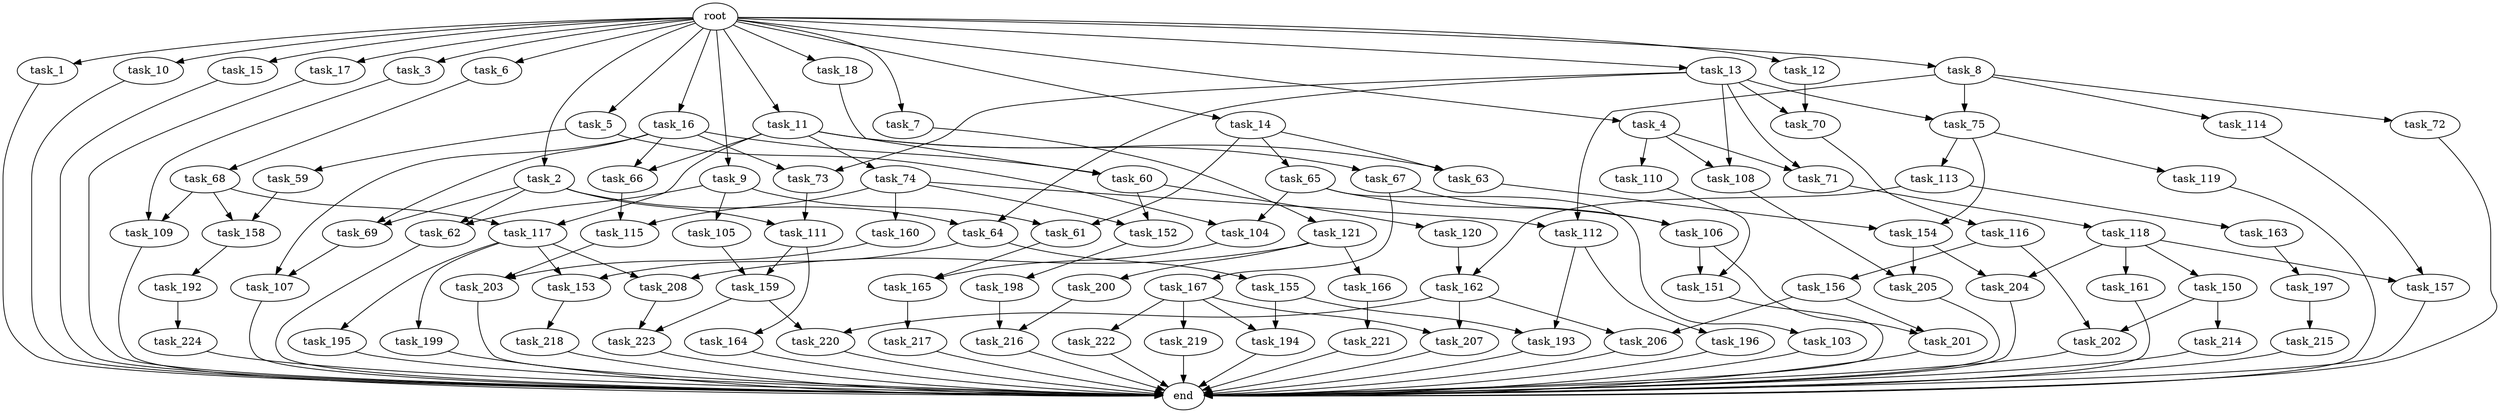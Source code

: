 digraph G {
  root [size="0.000000"];
  task_1 [size="1024.000000"];
  task_2 [size="1024.000000"];
  task_3 [size="1024.000000"];
  task_4 [size="1024.000000"];
  task_5 [size="1024.000000"];
  task_6 [size="1024.000000"];
  task_7 [size="1024.000000"];
  task_8 [size="1024.000000"];
  task_9 [size="1024.000000"];
  task_10 [size="1024.000000"];
  task_11 [size="1024.000000"];
  task_12 [size="1024.000000"];
  task_13 [size="1024.000000"];
  task_14 [size="1024.000000"];
  task_15 [size="1024.000000"];
  task_16 [size="1024.000000"];
  task_17 [size="1024.000000"];
  task_18 [size="1024.000000"];
  task_59 [size="34359738368.000000"];
  task_60 [size="996432412672.000000"];
  task_61 [size="730144440320.000000"];
  task_62 [size="1279900254208.000000"];
  task_63 [size="730144440320.000000"];
  task_64 [size="1554778161152.000000"];
  task_65 [size="309237645312.000000"];
  task_66 [size="1279900254208.000000"];
  task_67 [size="420906795008.000000"];
  task_68 [size="858993459200.000000"];
  task_69 [size="1717986918400.000000"];
  task_70 [size="1554778161152.000000"];
  task_71 [size="833223655424.000000"];
  task_72 [size="214748364800.000000"];
  task_73 [size="1554778161152.000000"];
  task_74 [size="420906795008.000000"];
  task_75 [size="910533066752.000000"];
  task_103 [size="858993459200.000000"];
  task_104 [size="893353197568.000000"];
  task_105 [size="420906795008.000000"];
  task_106 [size="1073741824000.000000"];
  task_107 [size="1717986918400.000000"];
  task_108 [size="833223655424.000000"];
  task_109 [size="841813590016.000000"];
  task_110 [size="137438953472.000000"];
  task_111 [size="1279900254208.000000"];
  task_112 [size="635655159808.000000"];
  task_113 [size="695784701952.000000"];
  task_114 [size="214748364800.000000"];
  task_115 [size="635655159808.000000"];
  task_116 [size="420906795008.000000"];
  task_117 [size="841813590016.000000"];
  task_118 [size="77309411328.000000"];
  task_119 [size="695784701952.000000"];
  task_120 [size="695784701952.000000"];
  task_121 [size="858993459200.000000"];
  task_150 [size="214748364800.000000"];
  task_151 [size="970662608896.000000"];
  task_152 [size="1116691496960.000000"];
  task_153 [size="635655159808.000000"];
  task_154 [size="910533066752.000000"];
  task_155 [size="420906795008.000000"];
  task_156 [size="309237645312.000000"];
  task_157 [size="352187318272.000000"];
  task_158 [size="1279900254208.000000"];
  task_159 [size="584115552256.000000"];
  task_160 [size="420906795008.000000"];
  task_161 [size="214748364800.000000"];
  task_162 [size="584115552256.000000"];
  task_163 [size="549755813888.000000"];
  task_164 [size="549755813888.000000"];
  task_165 [size="996432412672.000000"];
  task_166 [size="309237645312.000000"];
  task_167 [size="214748364800.000000"];
  task_192 [size="858993459200.000000"];
  task_193 [size="1279900254208.000000"];
  task_194 [size="498216206336.000000"];
  task_195 [size="214748364800.000000"];
  task_196 [size="858993459200.000000"];
  task_197 [size="77309411328.000000"];
  task_198 [size="309237645312.000000"];
  task_199 [size="214748364800.000000"];
  task_200 [size="309237645312.000000"];
  task_201 [size="841813590016.000000"];
  task_202 [size="386547056640.000000"];
  task_203 [size="214748364800.000000"];
  task_204 [size="429496729600.000000"];
  task_205 [size="635655159808.000000"];
  task_206 [size="1116691496960.000000"];
  task_207 [size="773094113280.000000"];
  task_208 [size="523986010112.000000"];
  task_214 [size="77309411328.000000"];
  task_215 [size="309237645312.000000"];
  task_216 [size="1116691496960.000000"];
  task_217 [size="695784701952.000000"];
  task_218 [size="34359738368.000000"];
  task_219 [size="77309411328.000000"];
  task_220 [size="1245540515840.000000"];
  task_221 [size="420906795008.000000"];
  task_222 [size="77309411328.000000"];
  task_223 [size="764504178688.000000"];
  task_224 [size="34359738368.000000"];
  end [size="0.000000"];

  root -> task_1 [size="1.000000"];
  root -> task_2 [size="1.000000"];
  root -> task_3 [size="1.000000"];
  root -> task_4 [size="1.000000"];
  root -> task_5 [size="1.000000"];
  root -> task_6 [size="1.000000"];
  root -> task_7 [size="1.000000"];
  root -> task_8 [size="1.000000"];
  root -> task_9 [size="1.000000"];
  root -> task_10 [size="1.000000"];
  root -> task_11 [size="1.000000"];
  root -> task_12 [size="1.000000"];
  root -> task_13 [size="1.000000"];
  root -> task_14 [size="1.000000"];
  root -> task_15 [size="1.000000"];
  root -> task_16 [size="1.000000"];
  root -> task_17 [size="1.000000"];
  root -> task_18 [size="1.000000"];
  task_1 -> end [size="1.000000"];
  task_2 -> task_62 [size="838860800.000000"];
  task_2 -> task_64 [size="838860800.000000"];
  task_2 -> task_69 [size="838860800.000000"];
  task_2 -> task_111 [size="838860800.000000"];
  task_3 -> task_109 [size="411041792.000000"];
  task_4 -> task_71 [size="134217728.000000"];
  task_4 -> task_108 [size="134217728.000000"];
  task_4 -> task_110 [size="134217728.000000"];
  task_5 -> task_59 [size="33554432.000000"];
  task_5 -> task_104 [size="33554432.000000"];
  task_6 -> task_68 [size="838860800.000000"];
  task_7 -> task_121 [size="838860800.000000"];
  task_8 -> task_72 [size="209715200.000000"];
  task_8 -> task_75 [size="209715200.000000"];
  task_8 -> task_112 [size="209715200.000000"];
  task_8 -> task_114 [size="209715200.000000"];
  task_9 -> task_61 [size="411041792.000000"];
  task_9 -> task_62 [size="411041792.000000"];
  task_9 -> task_105 [size="411041792.000000"];
  task_10 -> end [size="1.000000"];
  task_11 -> task_63 [size="411041792.000000"];
  task_11 -> task_66 [size="411041792.000000"];
  task_11 -> task_67 [size="411041792.000000"];
  task_11 -> task_74 [size="411041792.000000"];
  task_11 -> task_117 [size="411041792.000000"];
  task_12 -> task_70 [size="838860800.000000"];
  task_13 -> task_64 [size="679477248.000000"];
  task_13 -> task_70 [size="679477248.000000"];
  task_13 -> task_71 [size="679477248.000000"];
  task_13 -> task_73 [size="679477248.000000"];
  task_13 -> task_75 [size="679477248.000000"];
  task_13 -> task_108 [size="679477248.000000"];
  task_14 -> task_61 [size="301989888.000000"];
  task_14 -> task_63 [size="301989888.000000"];
  task_14 -> task_65 [size="301989888.000000"];
  task_15 -> end [size="1.000000"];
  task_16 -> task_60 [size="838860800.000000"];
  task_16 -> task_66 [size="838860800.000000"];
  task_16 -> task_69 [size="838860800.000000"];
  task_16 -> task_73 [size="838860800.000000"];
  task_16 -> task_107 [size="838860800.000000"];
  task_17 -> end [size="1.000000"];
  task_18 -> task_60 [size="134217728.000000"];
  task_59 -> task_158 [size="838860800.000000"];
  task_60 -> task_120 [size="679477248.000000"];
  task_60 -> task_152 [size="679477248.000000"];
  task_61 -> task_165 [size="134217728.000000"];
  task_62 -> end [size="1.000000"];
  task_63 -> task_154 [size="209715200.000000"];
  task_64 -> task_153 [size="411041792.000000"];
  task_64 -> task_155 [size="411041792.000000"];
  task_65 -> task_103 [size="838860800.000000"];
  task_65 -> task_104 [size="838860800.000000"];
  task_65 -> task_106 [size="838860800.000000"];
  task_66 -> task_115 [size="209715200.000000"];
  task_67 -> task_106 [size="209715200.000000"];
  task_67 -> task_167 [size="209715200.000000"];
  task_68 -> task_109 [size="411041792.000000"];
  task_68 -> task_117 [size="411041792.000000"];
  task_68 -> task_158 [size="411041792.000000"];
  task_69 -> task_107 [size="838860800.000000"];
  task_70 -> task_116 [size="411041792.000000"];
  task_71 -> task_118 [size="75497472.000000"];
  task_72 -> end [size="1.000000"];
  task_73 -> task_111 [size="411041792.000000"];
  task_74 -> task_112 [size="411041792.000000"];
  task_74 -> task_115 [size="411041792.000000"];
  task_74 -> task_152 [size="411041792.000000"];
  task_74 -> task_160 [size="411041792.000000"];
  task_75 -> task_113 [size="679477248.000000"];
  task_75 -> task_119 [size="679477248.000000"];
  task_75 -> task_154 [size="679477248.000000"];
  task_103 -> end [size="1.000000"];
  task_104 -> task_165 [size="838860800.000000"];
  task_105 -> task_159 [size="33554432.000000"];
  task_106 -> task_151 [size="411041792.000000"];
  task_106 -> task_201 [size="411041792.000000"];
  task_107 -> end [size="1.000000"];
  task_108 -> task_205 [size="411041792.000000"];
  task_109 -> end [size="1.000000"];
  task_110 -> task_151 [size="536870912.000000"];
  task_111 -> task_159 [size="536870912.000000"];
  task_111 -> task_164 [size="536870912.000000"];
  task_112 -> task_193 [size="838860800.000000"];
  task_112 -> task_196 [size="838860800.000000"];
  task_113 -> task_162 [size="536870912.000000"];
  task_113 -> task_163 [size="536870912.000000"];
  task_114 -> task_157 [size="134217728.000000"];
  task_115 -> task_203 [size="75497472.000000"];
  task_116 -> task_156 [size="301989888.000000"];
  task_116 -> task_202 [size="301989888.000000"];
  task_117 -> task_153 [size="209715200.000000"];
  task_117 -> task_195 [size="209715200.000000"];
  task_117 -> task_199 [size="209715200.000000"];
  task_117 -> task_208 [size="209715200.000000"];
  task_118 -> task_150 [size="209715200.000000"];
  task_118 -> task_157 [size="209715200.000000"];
  task_118 -> task_161 [size="209715200.000000"];
  task_118 -> task_204 [size="209715200.000000"];
  task_119 -> end [size="1.000000"];
  task_120 -> task_162 [size="33554432.000000"];
  task_121 -> task_166 [size="301989888.000000"];
  task_121 -> task_200 [size="301989888.000000"];
  task_121 -> task_208 [size="301989888.000000"];
  task_150 -> task_202 [size="75497472.000000"];
  task_150 -> task_214 [size="75497472.000000"];
  task_151 -> end [size="1.000000"];
  task_152 -> task_198 [size="301989888.000000"];
  task_153 -> task_218 [size="33554432.000000"];
  task_154 -> task_204 [size="209715200.000000"];
  task_154 -> task_205 [size="209715200.000000"];
  task_155 -> task_193 [size="411041792.000000"];
  task_155 -> task_194 [size="411041792.000000"];
  task_156 -> task_201 [size="411041792.000000"];
  task_156 -> task_206 [size="411041792.000000"];
  task_157 -> end [size="1.000000"];
  task_158 -> task_192 [size="838860800.000000"];
  task_159 -> task_220 [size="536870912.000000"];
  task_159 -> task_223 [size="536870912.000000"];
  task_160 -> task_203 [size="134217728.000000"];
  task_161 -> end [size="1.000000"];
  task_162 -> task_206 [size="679477248.000000"];
  task_162 -> task_207 [size="679477248.000000"];
  task_162 -> task_220 [size="679477248.000000"];
  task_163 -> task_197 [size="75497472.000000"];
  task_164 -> end [size="1.000000"];
  task_165 -> task_217 [size="679477248.000000"];
  task_166 -> task_221 [size="411041792.000000"];
  task_167 -> task_194 [size="75497472.000000"];
  task_167 -> task_207 [size="75497472.000000"];
  task_167 -> task_219 [size="75497472.000000"];
  task_167 -> task_222 [size="75497472.000000"];
  task_192 -> task_224 [size="33554432.000000"];
  task_193 -> end [size="1.000000"];
  task_194 -> end [size="1.000000"];
  task_195 -> end [size="1.000000"];
  task_196 -> end [size="1.000000"];
  task_197 -> task_215 [size="301989888.000000"];
  task_198 -> task_216 [size="679477248.000000"];
  task_199 -> end [size="1.000000"];
  task_200 -> task_216 [size="411041792.000000"];
  task_201 -> end [size="1.000000"];
  task_202 -> end [size="1.000000"];
  task_203 -> end [size="1.000000"];
  task_204 -> end [size="1.000000"];
  task_205 -> end [size="1.000000"];
  task_206 -> end [size="1.000000"];
  task_207 -> end [size="1.000000"];
  task_208 -> task_223 [size="209715200.000000"];
  task_214 -> end [size="1.000000"];
  task_215 -> end [size="1.000000"];
  task_216 -> end [size="1.000000"];
  task_217 -> end [size="1.000000"];
  task_218 -> end [size="1.000000"];
  task_219 -> end [size="1.000000"];
  task_220 -> end [size="1.000000"];
  task_221 -> end [size="1.000000"];
  task_222 -> end [size="1.000000"];
  task_223 -> end [size="1.000000"];
  task_224 -> end [size="1.000000"];
}
